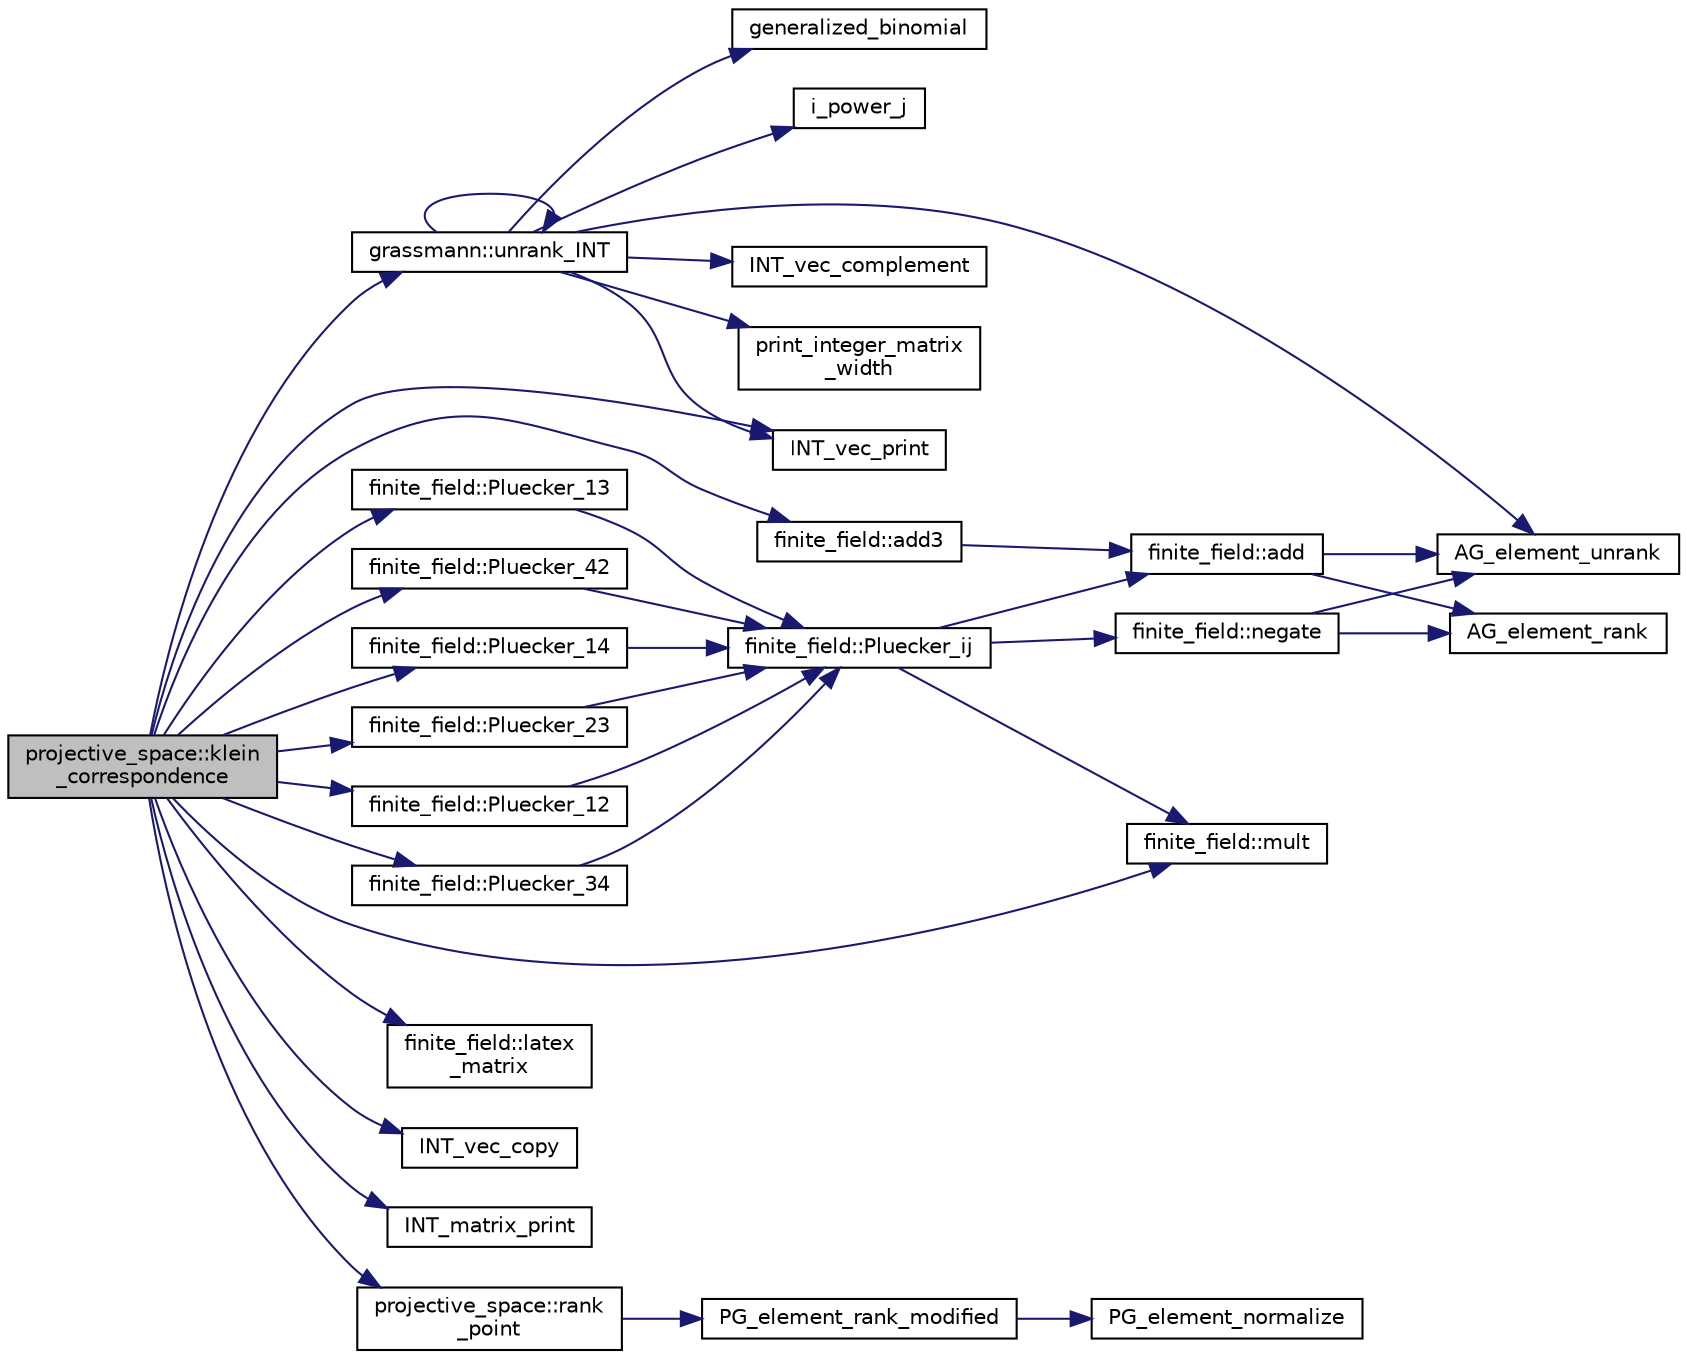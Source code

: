 digraph "projective_space::klein_correspondence"
{
  edge [fontname="Helvetica",fontsize="10",labelfontname="Helvetica",labelfontsize="10"];
  node [fontname="Helvetica",fontsize="10",shape=record];
  rankdir="LR";
  Node2127 [label="projective_space::klein\l_correspondence",height=0.2,width=0.4,color="black", fillcolor="grey75", style="filled", fontcolor="black"];
  Node2127 -> Node2128 [color="midnightblue",fontsize="10",style="solid",fontname="Helvetica"];
  Node2128 [label="grassmann::unrank_INT",height=0.2,width=0.4,color="black", fillcolor="white", style="filled",URL="$df/d02/classgrassmann.html#a32079405b95a6da2ba1420567d762d64"];
  Node2128 -> Node2129 [color="midnightblue",fontsize="10",style="solid",fontname="Helvetica"];
  Node2129 [label="generalized_binomial",height=0.2,width=0.4,color="black", fillcolor="white", style="filled",URL="$d2/d7c/combinatorics_8_c.html#a24762dc22e45175d18ec1ec1d2556ae8"];
  Node2128 -> Node2130 [color="midnightblue",fontsize="10",style="solid",fontname="Helvetica"];
  Node2130 [label="i_power_j",height=0.2,width=0.4,color="black", fillcolor="white", style="filled",URL="$de/dc5/algebra__and__number__theory_8h.html#a39b321523e8957d701618bb5cac542b5"];
  Node2128 -> Node2131 [color="midnightblue",fontsize="10",style="solid",fontname="Helvetica"];
  Node2131 [label="AG_element_unrank",height=0.2,width=0.4,color="black", fillcolor="white", style="filled",URL="$d4/d67/geometry_8h.html#a4a33b86c87b2879b97cfa1327abe2885"];
  Node2128 -> Node2132 [color="midnightblue",fontsize="10",style="solid",fontname="Helvetica"];
  Node2132 [label="INT_vec_print",height=0.2,width=0.4,color="black", fillcolor="white", style="filled",URL="$df/dbf/sajeeb_8_c.html#a79a5901af0b47dd0d694109543c027fe"];
  Node2128 -> Node2128 [color="midnightblue",fontsize="10",style="solid",fontname="Helvetica"];
  Node2128 -> Node2133 [color="midnightblue",fontsize="10",style="solid",fontname="Helvetica"];
  Node2133 [label="INT_vec_complement",height=0.2,width=0.4,color="black", fillcolor="white", style="filled",URL="$d5/db4/io__and__os_8h.html#a2a0a724647575fcd3090c763985eb81a"];
  Node2128 -> Node2134 [color="midnightblue",fontsize="10",style="solid",fontname="Helvetica"];
  Node2134 [label="print_integer_matrix\l_width",height=0.2,width=0.4,color="black", fillcolor="white", style="filled",URL="$d5/db4/io__and__os_8h.html#aa78f3e73fc2179251bd15adbcc31573f"];
  Node2127 -> Node2135 [color="midnightblue",fontsize="10",style="solid",fontname="Helvetica"];
  Node2135 [label="finite_field::latex\l_matrix",height=0.2,width=0.4,color="black", fillcolor="white", style="filled",URL="$df/d5a/classfinite__field.html#a880ac4f2543d10420ee5f85b1eaf88d7"];
  Node2127 -> Node2136 [color="midnightblue",fontsize="10",style="solid",fontname="Helvetica"];
  Node2136 [label="INT_vec_copy",height=0.2,width=0.4,color="black", fillcolor="white", style="filled",URL="$df/dbf/sajeeb_8_c.html#ac2d875e27e009af6ec04d17254d11075"];
  Node2127 -> Node2137 [color="midnightblue",fontsize="10",style="solid",fontname="Helvetica"];
  Node2137 [label="INT_matrix_print",height=0.2,width=0.4,color="black", fillcolor="white", style="filled",URL="$d5/db4/io__and__os_8h.html#afd4180a24bef3a2b584668a4eaf607ff"];
  Node2127 -> Node2138 [color="midnightblue",fontsize="10",style="solid",fontname="Helvetica"];
  Node2138 [label="finite_field::Pluecker_12",height=0.2,width=0.4,color="black", fillcolor="white", style="filled",URL="$df/d5a/classfinite__field.html#afd38a1b711e67996540c3a2ce60bef51"];
  Node2138 -> Node2139 [color="midnightblue",fontsize="10",style="solid",fontname="Helvetica"];
  Node2139 [label="finite_field::Pluecker_ij",height=0.2,width=0.4,color="black", fillcolor="white", style="filled",URL="$df/d5a/classfinite__field.html#aeb4e6aa82e386465c546cf9514247fac"];
  Node2139 -> Node2140 [color="midnightblue",fontsize="10",style="solid",fontname="Helvetica"];
  Node2140 [label="finite_field::add",height=0.2,width=0.4,color="black", fillcolor="white", style="filled",URL="$df/d5a/classfinite__field.html#a8f12328a27500f3c7be0c849ebbc9d14"];
  Node2140 -> Node2131 [color="midnightblue",fontsize="10",style="solid",fontname="Helvetica"];
  Node2140 -> Node2141 [color="midnightblue",fontsize="10",style="solid",fontname="Helvetica"];
  Node2141 [label="AG_element_rank",height=0.2,width=0.4,color="black", fillcolor="white", style="filled",URL="$d4/d67/geometry_8h.html#ab2ac908d07dd8038fd996e26bdc75c17"];
  Node2139 -> Node2142 [color="midnightblue",fontsize="10",style="solid",fontname="Helvetica"];
  Node2142 [label="finite_field::mult",height=0.2,width=0.4,color="black", fillcolor="white", style="filled",URL="$df/d5a/classfinite__field.html#a24fb5917aa6d4d656fd855b7f44a13b0"];
  Node2139 -> Node2143 [color="midnightblue",fontsize="10",style="solid",fontname="Helvetica"];
  Node2143 [label="finite_field::negate",height=0.2,width=0.4,color="black", fillcolor="white", style="filled",URL="$df/d5a/classfinite__field.html#aa9d798298f25d4a9262b5bc5f1733e31"];
  Node2143 -> Node2131 [color="midnightblue",fontsize="10",style="solid",fontname="Helvetica"];
  Node2143 -> Node2141 [color="midnightblue",fontsize="10",style="solid",fontname="Helvetica"];
  Node2127 -> Node2144 [color="midnightblue",fontsize="10",style="solid",fontname="Helvetica"];
  Node2144 [label="finite_field::Pluecker_34",height=0.2,width=0.4,color="black", fillcolor="white", style="filled",URL="$df/d5a/classfinite__field.html#ae1e05639dec98f431455e2f72072e798"];
  Node2144 -> Node2139 [color="midnightblue",fontsize="10",style="solid",fontname="Helvetica"];
  Node2127 -> Node2145 [color="midnightblue",fontsize="10",style="solid",fontname="Helvetica"];
  Node2145 [label="finite_field::Pluecker_13",height=0.2,width=0.4,color="black", fillcolor="white", style="filled",URL="$df/d5a/classfinite__field.html#ac315ae04812702f13596c5494f018cb2"];
  Node2145 -> Node2139 [color="midnightblue",fontsize="10",style="solid",fontname="Helvetica"];
  Node2127 -> Node2146 [color="midnightblue",fontsize="10",style="solid",fontname="Helvetica"];
  Node2146 [label="finite_field::Pluecker_42",height=0.2,width=0.4,color="black", fillcolor="white", style="filled",URL="$df/d5a/classfinite__field.html#a2b0513788b5ca050dac981030fb21c26"];
  Node2146 -> Node2139 [color="midnightblue",fontsize="10",style="solid",fontname="Helvetica"];
  Node2127 -> Node2147 [color="midnightblue",fontsize="10",style="solid",fontname="Helvetica"];
  Node2147 [label="finite_field::Pluecker_14",height=0.2,width=0.4,color="black", fillcolor="white", style="filled",URL="$df/d5a/classfinite__field.html#a1e1ada67ca15c73f8ad629617ce95aa2"];
  Node2147 -> Node2139 [color="midnightblue",fontsize="10",style="solid",fontname="Helvetica"];
  Node2127 -> Node2148 [color="midnightblue",fontsize="10",style="solid",fontname="Helvetica"];
  Node2148 [label="finite_field::Pluecker_23",height=0.2,width=0.4,color="black", fillcolor="white", style="filled",URL="$df/d5a/classfinite__field.html#a2e2db3bec375a4aff6fc4b04bd9df932"];
  Node2148 -> Node2139 [color="midnightblue",fontsize="10",style="solid",fontname="Helvetica"];
  Node2127 -> Node2132 [color="midnightblue",fontsize="10",style="solid",fontname="Helvetica"];
  Node2127 -> Node2142 [color="midnightblue",fontsize="10",style="solid",fontname="Helvetica"];
  Node2127 -> Node2149 [color="midnightblue",fontsize="10",style="solid",fontname="Helvetica"];
  Node2149 [label="finite_field::add3",height=0.2,width=0.4,color="black", fillcolor="white", style="filled",URL="$df/d5a/classfinite__field.html#aa3c53790ee7232f154fa43ebc46fb1f7"];
  Node2149 -> Node2140 [color="midnightblue",fontsize="10",style="solid",fontname="Helvetica"];
  Node2127 -> Node2150 [color="midnightblue",fontsize="10",style="solid",fontname="Helvetica"];
  Node2150 [label="projective_space::rank\l_point",height=0.2,width=0.4,color="black", fillcolor="white", style="filled",URL="$d2/d17/classprojective__space.html#ae99e357b4a0ada3d5dcd07e13e65326a"];
  Node2150 -> Node2151 [color="midnightblue",fontsize="10",style="solid",fontname="Helvetica"];
  Node2151 [label="PG_element_rank_modified",height=0.2,width=0.4,color="black", fillcolor="white", style="filled",URL="$d4/d67/geometry_8h.html#a9cd1a8bf5b88a038e33862f6c2c3dd36"];
  Node2151 -> Node2152 [color="midnightblue",fontsize="10",style="solid",fontname="Helvetica"];
  Node2152 [label="PG_element_normalize",height=0.2,width=0.4,color="black", fillcolor="white", style="filled",URL="$df/de4/projective_8_c.html#a5a4c3c1158bad6bab0d786c616bd0996"];
}
